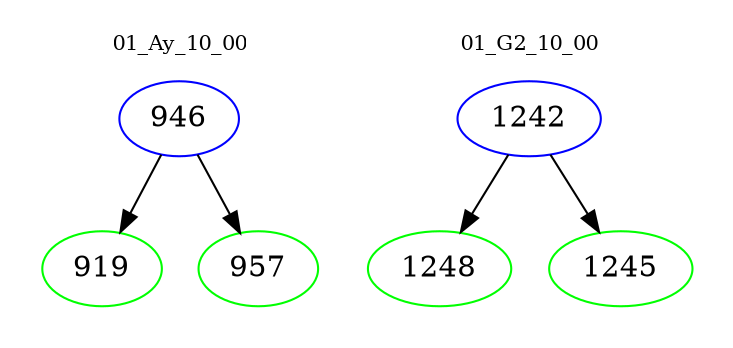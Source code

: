 digraph{
subgraph cluster_0 {
color = white
label = "01_Ay_10_00";
fontsize=10;
T0_946 [label="946", color="blue"]
T0_946 -> T0_919 [color="black"]
T0_919 [label="919", color="green"]
T0_946 -> T0_957 [color="black"]
T0_957 [label="957", color="green"]
}
subgraph cluster_1 {
color = white
label = "01_G2_10_00";
fontsize=10;
T1_1242 [label="1242", color="blue"]
T1_1242 -> T1_1248 [color="black"]
T1_1248 [label="1248", color="green"]
T1_1242 -> T1_1245 [color="black"]
T1_1245 [label="1245", color="green"]
}
}
